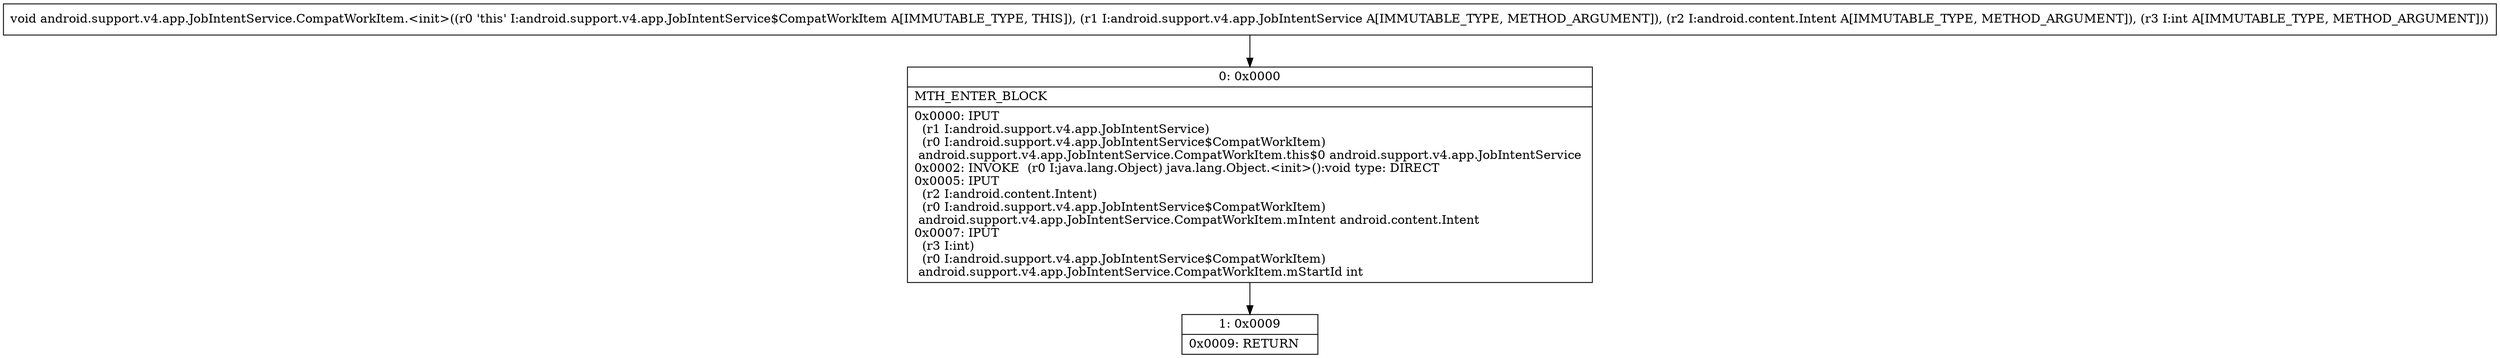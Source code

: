digraph "CFG forandroid.support.v4.app.JobIntentService.CompatWorkItem.\<init\>(Landroid\/support\/v4\/app\/JobIntentService;Landroid\/content\/Intent;I)V" {
Node_0 [shape=record,label="{0\:\ 0x0000|MTH_ENTER_BLOCK\l|0x0000: IPUT  \l  (r1 I:android.support.v4.app.JobIntentService)\l  (r0 I:android.support.v4.app.JobIntentService$CompatWorkItem)\l android.support.v4.app.JobIntentService.CompatWorkItem.this$0 android.support.v4.app.JobIntentService \l0x0002: INVOKE  (r0 I:java.lang.Object) java.lang.Object.\<init\>():void type: DIRECT \l0x0005: IPUT  \l  (r2 I:android.content.Intent)\l  (r0 I:android.support.v4.app.JobIntentService$CompatWorkItem)\l android.support.v4.app.JobIntentService.CompatWorkItem.mIntent android.content.Intent \l0x0007: IPUT  \l  (r3 I:int)\l  (r0 I:android.support.v4.app.JobIntentService$CompatWorkItem)\l android.support.v4.app.JobIntentService.CompatWorkItem.mStartId int \l}"];
Node_1 [shape=record,label="{1\:\ 0x0009|0x0009: RETURN   \l}"];
MethodNode[shape=record,label="{void android.support.v4.app.JobIntentService.CompatWorkItem.\<init\>((r0 'this' I:android.support.v4.app.JobIntentService$CompatWorkItem A[IMMUTABLE_TYPE, THIS]), (r1 I:android.support.v4.app.JobIntentService A[IMMUTABLE_TYPE, METHOD_ARGUMENT]), (r2 I:android.content.Intent A[IMMUTABLE_TYPE, METHOD_ARGUMENT]), (r3 I:int A[IMMUTABLE_TYPE, METHOD_ARGUMENT])) }"];
MethodNode -> Node_0;
Node_0 -> Node_1;
}


